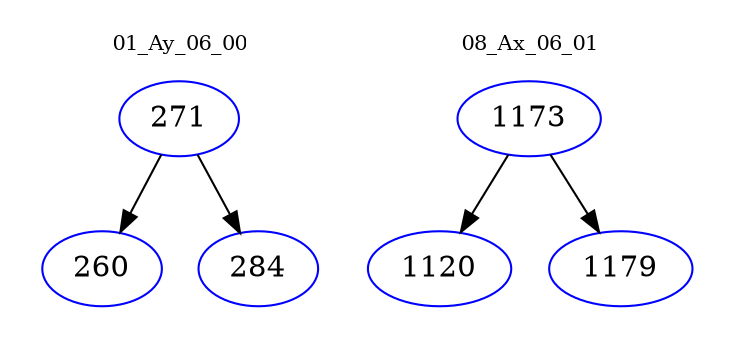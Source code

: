 digraph{
subgraph cluster_0 {
color = white
label = "01_Ay_06_00";
fontsize=10;
T0_271 [label="271", color="blue"]
T0_271 -> T0_260 [color="black"]
T0_260 [label="260", color="blue"]
T0_271 -> T0_284 [color="black"]
T0_284 [label="284", color="blue"]
}
subgraph cluster_1 {
color = white
label = "08_Ax_06_01";
fontsize=10;
T1_1173 [label="1173", color="blue"]
T1_1173 -> T1_1120 [color="black"]
T1_1120 [label="1120", color="blue"]
T1_1173 -> T1_1179 [color="black"]
T1_1179 [label="1179", color="blue"]
}
}
